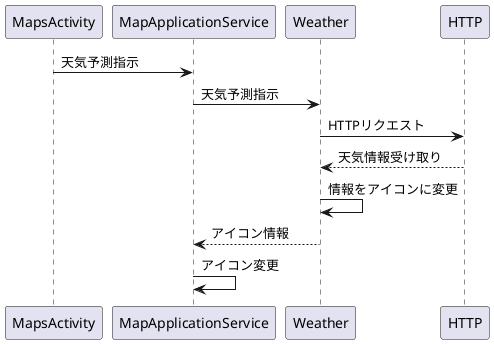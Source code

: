 @startuml

MapsActivity -> MapApplicationService: 天気予測指示
MapApplicationService -> Weather: 天気予測指示

Weather -> HTTP: HTTPリクエスト
HTTP --> Weather: 天気情報受け取り
Weather -> Weather: 情報をアイコンに変更 

Weather --> MapApplicationService: アイコン情報
MapApplicationService -> MapApplicationService: アイコン変更


@enduml